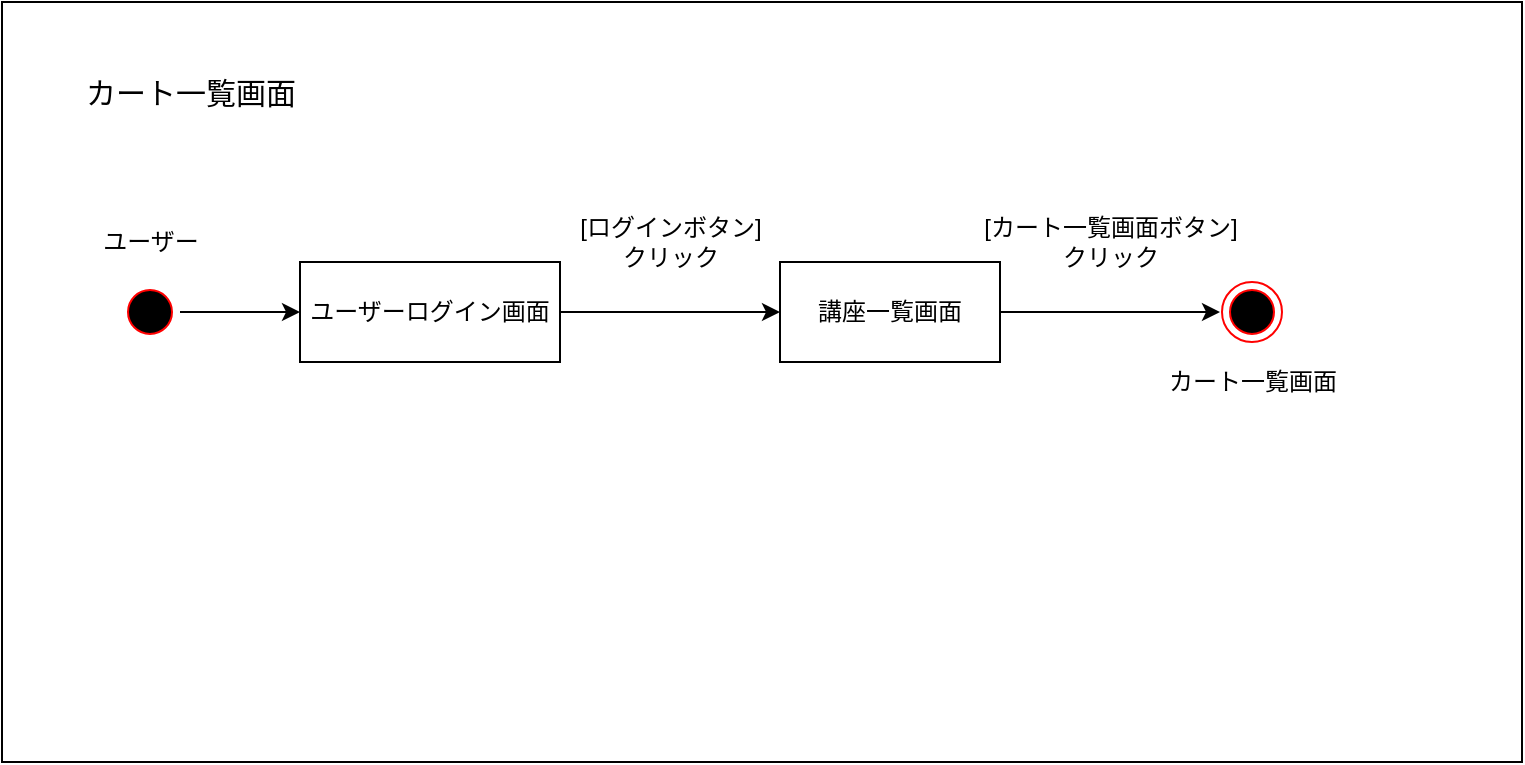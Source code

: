 <mxfile version="21.5.1" type="device">
  <diagram name="第 1 页" id="mVcQuoVpxutOTu0qLBTH">
    <mxGraphModel dx="1036" dy="606" grid="1" gridSize="10" guides="1" tooltips="1" connect="1" arrows="1" fold="1" page="1" pageScale="1" pageWidth="827" pageHeight="1169" math="0" shadow="0">
      <root>
        <mxCell id="0" />
        <mxCell id="1" parent="0" />
        <mxCell id="_3Y0dZ81mdegFEozrQW--18" value="" style="rounded=0;whiteSpace=wrap;html=1;" parent="1" vertex="1">
          <mxGeometry x="40" y="90" width="760" height="380" as="geometry" />
        </mxCell>
        <mxCell id="_3Y0dZ81mdegFEozrQW--1" value="" style="ellipse;html=1;shape=startState;fillColor=#000000;strokeColor=#ff0000;" parent="1" vertex="1">
          <mxGeometry x="99" y="230" width="30" height="30" as="geometry" />
        </mxCell>
        <mxCell id="_3Y0dZ81mdegFEozrQW--3" value="" style="ellipse;html=1;shape=endState;fillColor=#000000;strokeColor=#ff0000;" parent="1" vertex="1">
          <mxGeometry x="650" y="230" width="30" height="30" as="geometry" />
        </mxCell>
        <mxCell id="_3Y0dZ81mdegFEozrQW--5" value="ユーザーログイン画面" style="html=1;whiteSpace=wrap;" parent="1" vertex="1">
          <mxGeometry x="189" y="220" width="130" height="50" as="geometry" />
        </mxCell>
        <mxCell id="_3Y0dZ81mdegFEozrQW--6" value="講座一覧画面" style="html=1;whiteSpace=wrap;" parent="1" vertex="1">
          <mxGeometry x="429" y="220" width="110" height="50" as="geometry" />
        </mxCell>
        <mxCell id="_3Y0dZ81mdegFEozrQW--7" value="" style="endArrow=classic;html=1;rounded=0;exitX=1;exitY=0.5;exitDx=0;exitDy=0;entryX=0;entryY=0.5;entryDx=0;entryDy=0;" parent="1" source="_3Y0dZ81mdegFEozrQW--5" target="_3Y0dZ81mdegFEozrQW--6" edge="1">
          <mxGeometry width="50" height="50" relative="1" as="geometry">
            <mxPoint x="359" y="380" as="sourcePoint" />
            <mxPoint x="409" y="330" as="targetPoint" />
          </mxGeometry>
        </mxCell>
        <mxCell id="_3Y0dZ81mdegFEozrQW--8" value="[ログインボタン]&lt;br&gt;クリック" style="text;html=1;align=center;verticalAlign=middle;resizable=0;points=[];autosize=1;strokeColor=none;fillColor=none;" parent="1" vertex="1">
          <mxGeometry x="319" y="190" width="110" height="40" as="geometry" />
        </mxCell>
        <mxCell id="_3Y0dZ81mdegFEozrQW--11" value="" style="endArrow=classic;html=1;rounded=0;exitX=1;exitY=0.5;exitDx=0;exitDy=0;entryX=0;entryY=0.5;entryDx=0;entryDy=0;" parent="1" source="_3Y0dZ81mdegFEozrQW--6" edge="1">
          <mxGeometry width="50" height="50" relative="1" as="geometry">
            <mxPoint x="419" y="390" as="sourcePoint" />
            <mxPoint x="649" y="245" as="targetPoint" />
          </mxGeometry>
        </mxCell>
        <mxCell id="_3Y0dZ81mdegFEozrQW--12" value="" style="endArrow=classic;html=1;rounded=0;exitX=1;exitY=0.5;exitDx=0;exitDy=0;entryX=0;entryY=0.5;entryDx=0;entryDy=0;" parent="1" source="_3Y0dZ81mdegFEozrQW--1" target="_3Y0dZ81mdegFEozrQW--5" edge="1">
          <mxGeometry width="50" height="50" relative="1" as="geometry">
            <mxPoint x="419" y="390" as="sourcePoint" />
            <mxPoint x="469" y="340" as="targetPoint" />
          </mxGeometry>
        </mxCell>
        <mxCell id="_3Y0dZ81mdegFEozrQW--14" value="[カート一覧画面ボタン]&lt;br&gt;クリック" style="text;html=1;align=center;verticalAlign=middle;resizable=0;points=[];autosize=1;strokeColor=none;fillColor=none;" parent="1" vertex="1">
          <mxGeometry x="519" y="190" width="150" height="40" as="geometry" />
        </mxCell>
        <mxCell id="_3Y0dZ81mdegFEozrQW--15" value="ユーザー" style="text;html=1;align=center;verticalAlign=middle;resizable=0;points=[];autosize=1;strokeColor=none;fillColor=none;" parent="1" vertex="1">
          <mxGeometry x="79" y="195" width="70" height="30" as="geometry" />
        </mxCell>
        <mxCell id="_3Y0dZ81mdegFEozrQW--16" value="&lt;font style=&quot;font-size: 15px;&quot;&gt;カート一覧画面&lt;/font&gt;" style="text;html=1;align=center;verticalAlign=middle;resizable=0;points=[];autosize=1;strokeColor=none;fillColor=none;" parent="1" vertex="1">
          <mxGeometry x="69" y="120" width="130" height="30" as="geometry" />
        </mxCell>
        <mxCell id="_3Y0dZ81mdegFEozrQW--19" value="カート一覧画面" style="text;html=1;align=center;verticalAlign=middle;resizable=0;points=[];autosize=1;strokeColor=none;fillColor=none;" parent="1" vertex="1">
          <mxGeometry x="610" y="265" width="110" height="30" as="geometry" />
        </mxCell>
      </root>
    </mxGraphModel>
  </diagram>
</mxfile>
